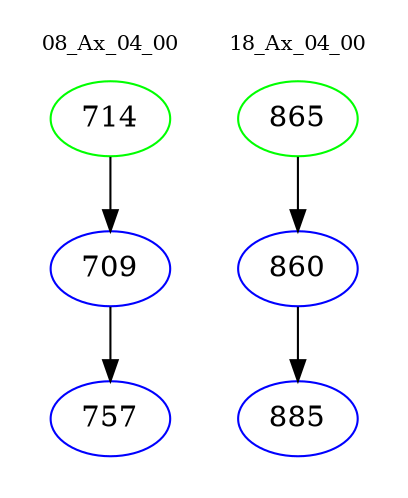digraph{
subgraph cluster_0 {
color = white
label = "08_Ax_04_00";
fontsize=10;
T0_714 [label="714", color="green"]
T0_714 -> T0_709 [color="black"]
T0_709 [label="709", color="blue"]
T0_709 -> T0_757 [color="black"]
T0_757 [label="757", color="blue"]
}
subgraph cluster_1 {
color = white
label = "18_Ax_04_00";
fontsize=10;
T1_865 [label="865", color="green"]
T1_865 -> T1_860 [color="black"]
T1_860 [label="860", color="blue"]
T1_860 -> T1_885 [color="black"]
T1_885 [label="885", color="blue"]
}
}

